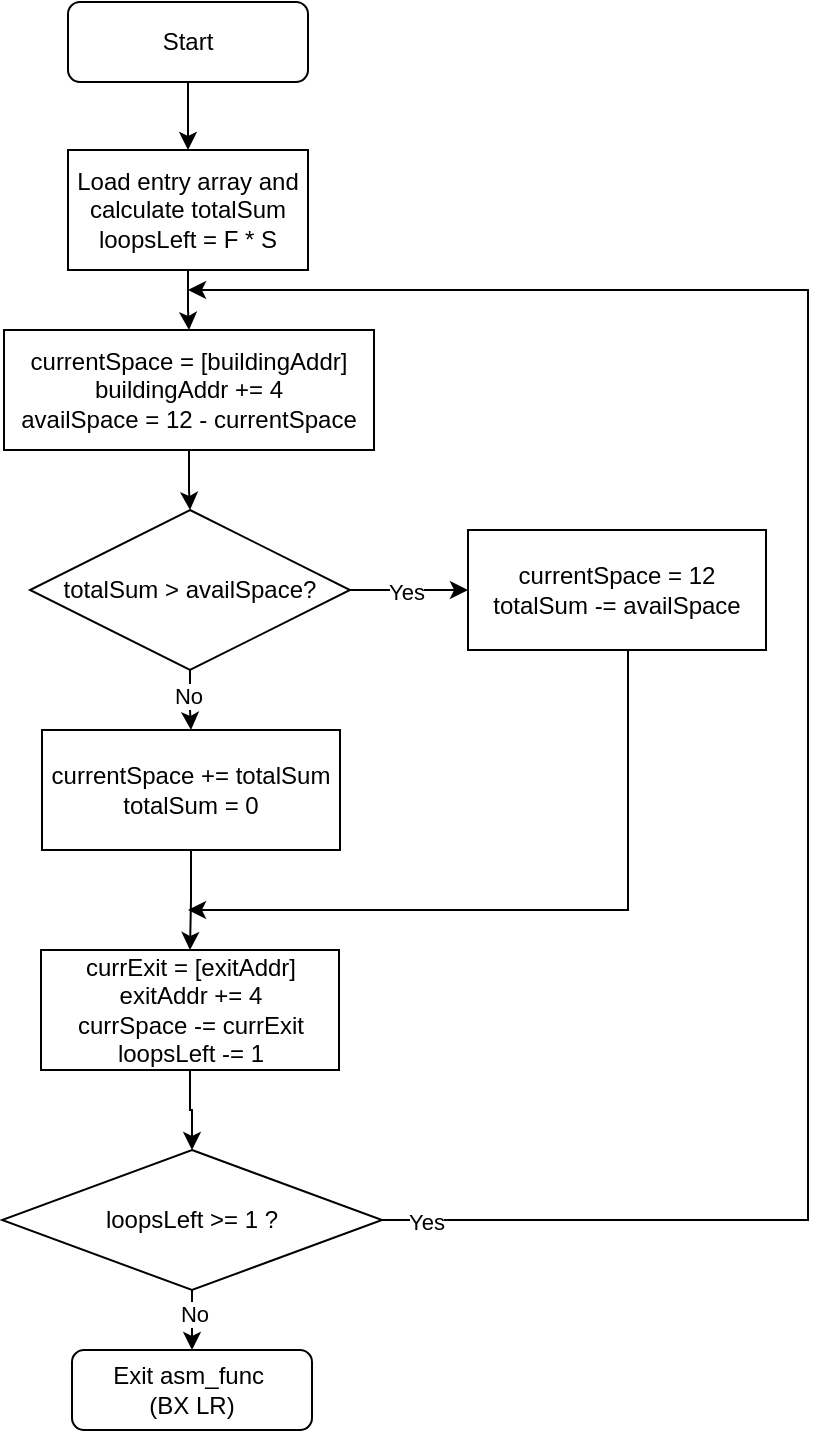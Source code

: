 <mxfile version="24.8.3">
  <diagram id="C5RBs43oDa-KdzZeNtuy" name="Page-1">
    <mxGraphModel dx="1222" dy="757" grid="1" gridSize="10" guides="1" tooltips="1" connect="1" arrows="1" fold="1" page="1" pageScale="1" pageWidth="827" pageHeight="1169" math="0" shadow="0">
      <root>
        <mxCell id="WIyWlLk6GJQsqaUBKTNV-0" />
        <mxCell id="WIyWlLk6GJQsqaUBKTNV-1" parent="WIyWlLk6GJQsqaUBKTNV-0" />
        <mxCell id="oZ6SIZspvuidvV_2NCAD-3" style="edgeStyle=orthogonalEdgeStyle;rounded=0;orthogonalLoop=1;jettySize=auto;html=1;entryX=0.5;entryY=0;entryDx=0;entryDy=0;" edge="1" parent="WIyWlLk6GJQsqaUBKTNV-1" source="WIyWlLk6GJQsqaUBKTNV-3" target="oZ6SIZspvuidvV_2NCAD-5">
          <mxGeometry relative="1" as="geometry">
            <mxPoint x="220" y="160" as="targetPoint" />
          </mxGeometry>
        </mxCell>
        <mxCell id="WIyWlLk6GJQsqaUBKTNV-3" value="Start" style="rounded=1;whiteSpace=wrap;html=1;fontSize=12;glass=0;strokeWidth=1;shadow=0;" parent="WIyWlLk6GJQsqaUBKTNV-1" vertex="1">
          <mxGeometry x="160" y="176" width="120" height="40" as="geometry" />
        </mxCell>
        <mxCell id="oZ6SIZspvuidvV_2NCAD-11" style="edgeStyle=orthogonalEdgeStyle;rounded=0;orthogonalLoop=1;jettySize=auto;html=1;entryX=0.5;entryY=0;entryDx=0;entryDy=0;" edge="1" parent="WIyWlLk6GJQsqaUBKTNV-1" source="oZ6SIZspvuidvV_2NCAD-4" target="oZ6SIZspvuidvV_2NCAD-10">
          <mxGeometry relative="1" as="geometry" />
        </mxCell>
        <mxCell id="oZ6SIZspvuidvV_2NCAD-31" value="No" style="edgeLabel;html=1;align=center;verticalAlign=middle;resizable=0;points=[];" vertex="1" connectable="0" parent="oZ6SIZspvuidvV_2NCAD-11">
          <mxGeometry x="-0.178" y="-1" relative="1" as="geometry">
            <mxPoint as="offset" />
          </mxGeometry>
        </mxCell>
        <mxCell id="oZ6SIZspvuidvV_2NCAD-15" style="edgeStyle=orthogonalEdgeStyle;rounded=0;orthogonalLoop=1;jettySize=auto;html=1;entryX=0;entryY=0.5;entryDx=0;entryDy=0;" edge="1" parent="WIyWlLk6GJQsqaUBKTNV-1" source="oZ6SIZspvuidvV_2NCAD-4" target="oZ6SIZspvuidvV_2NCAD-14">
          <mxGeometry relative="1" as="geometry" />
        </mxCell>
        <mxCell id="oZ6SIZspvuidvV_2NCAD-29" value="Yes" style="edgeLabel;html=1;align=center;verticalAlign=middle;resizable=0;points=[];" vertex="1" connectable="0" parent="oZ6SIZspvuidvV_2NCAD-15">
          <mxGeometry x="0.157" y="-1" relative="1" as="geometry">
            <mxPoint x="-6" as="offset" />
          </mxGeometry>
        </mxCell>
        <mxCell id="oZ6SIZspvuidvV_2NCAD-4" value="totalSum &amp;gt; availSpace?" style="rhombus;whiteSpace=wrap;html=1;" vertex="1" parent="WIyWlLk6GJQsqaUBKTNV-1">
          <mxGeometry x="141" y="430" width="160" height="80" as="geometry" />
        </mxCell>
        <mxCell id="oZ6SIZspvuidvV_2NCAD-8" style="edgeStyle=orthogonalEdgeStyle;rounded=0;orthogonalLoop=1;jettySize=auto;html=1;entryX=0.5;entryY=0;entryDx=0;entryDy=0;" edge="1" parent="WIyWlLk6GJQsqaUBKTNV-1" source="oZ6SIZspvuidvV_2NCAD-5" target="oZ6SIZspvuidvV_2NCAD-7">
          <mxGeometry relative="1" as="geometry" />
        </mxCell>
        <mxCell id="oZ6SIZspvuidvV_2NCAD-5" value="&lt;div&gt;Load entry array and calculate totalSum&lt;/div&gt;loopsLeft = F * S" style="rounded=0;whiteSpace=wrap;html=1;" vertex="1" parent="WIyWlLk6GJQsqaUBKTNV-1">
          <mxGeometry x="160" y="250" width="120" height="60" as="geometry" />
        </mxCell>
        <mxCell id="oZ6SIZspvuidvV_2NCAD-9" style="edgeStyle=orthogonalEdgeStyle;rounded=0;orthogonalLoop=1;jettySize=auto;html=1;entryX=0.5;entryY=0;entryDx=0;entryDy=0;" edge="1" parent="WIyWlLk6GJQsqaUBKTNV-1" source="oZ6SIZspvuidvV_2NCAD-7" target="oZ6SIZspvuidvV_2NCAD-4">
          <mxGeometry relative="1" as="geometry" />
        </mxCell>
        <mxCell id="oZ6SIZspvuidvV_2NCAD-7" value="currentSpace = [buildingAddr]&lt;div&gt;buildingAddr += 4&lt;/div&gt;&lt;div&gt;availSpace = 12 - currentSpace&lt;/div&gt;" style="rounded=0;whiteSpace=wrap;html=1;" vertex="1" parent="WIyWlLk6GJQsqaUBKTNV-1">
          <mxGeometry x="128" y="340" width="185" height="60" as="geometry" />
        </mxCell>
        <mxCell id="oZ6SIZspvuidvV_2NCAD-18" style="edgeStyle=orthogonalEdgeStyle;rounded=0;orthogonalLoop=1;jettySize=auto;html=1;entryX=0.5;entryY=0;entryDx=0;entryDy=0;" edge="1" parent="WIyWlLk6GJQsqaUBKTNV-1" source="oZ6SIZspvuidvV_2NCAD-10" target="oZ6SIZspvuidvV_2NCAD-17">
          <mxGeometry relative="1" as="geometry" />
        </mxCell>
        <mxCell id="oZ6SIZspvuidvV_2NCAD-10" value="&lt;div&gt;currentSpace += totalSum&lt;div&gt;totalSum = 0&lt;/div&gt;&lt;/div&gt;" style="rounded=0;whiteSpace=wrap;html=1;" vertex="1" parent="WIyWlLk6GJQsqaUBKTNV-1">
          <mxGeometry x="147" y="540" width="149" height="60" as="geometry" />
        </mxCell>
        <mxCell id="oZ6SIZspvuidvV_2NCAD-19" style="edgeStyle=orthogonalEdgeStyle;rounded=0;orthogonalLoop=1;jettySize=auto;html=1;" edge="1" parent="WIyWlLk6GJQsqaUBKTNV-1" source="oZ6SIZspvuidvV_2NCAD-14">
          <mxGeometry relative="1" as="geometry">
            <mxPoint x="220" y="630" as="targetPoint" />
            <Array as="points">
              <mxPoint x="440" y="630" />
              <mxPoint x="221" y="630" />
            </Array>
          </mxGeometry>
        </mxCell>
        <mxCell id="oZ6SIZspvuidvV_2NCAD-14" value="currentSpace = 12&lt;div&gt;totalSum -= availSpace&lt;/div&gt;" style="rounded=0;whiteSpace=wrap;html=1;" vertex="1" parent="WIyWlLk6GJQsqaUBKTNV-1">
          <mxGeometry x="360" y="440" width="149" height="60" as="geometry" />
        </mxCell>
        <mxCell id="oZ6SIZspvuidvV_2NCAD-22" style="edgeStyle=orthogonalEdgeStyle;rounded=0;orthogonalLoop=1;jettySize=auto;html=1;entryX=0.5;entryY=0;entryDx=0;entryDy=0;" edge="1" parent="WIyWlLk6GJQsqaUBKTNV-1" source="oZ6SIZspvuidvV_2NCAD-17" target="oZ6SIZspvuidvV_2NCAD-21">
          <mxGeometry relative="1" as="geometry" />
        </mxCell>
        <mxCell id="oZ6SIZspvuidvV_2NCAD-17" value="currExit = [exitAddr]&lt;div&gt;exitAddr += 4&lt;/div&gt;&lt;div&gt;currSpace -= currExit&lt;/div&gt;&lt;div&gt;loopsLeft -= 1&lt;/div&gt;" style="rounded=0;whiteSpace=wrap;html=1;" vertex="1" parent="WIyWlLk6GJQsqaUBKTNV-1">
          <mxGeometry x="146.5" y="650" width="149" height="60" as="geometry" />
        </mxCell>
        <mxCell id="oZ6SIZspvuidvV_2NCAD-24" style="edgeStyle=orthogonalEdgeStyle;rounded=0;orthogonalLoop=1;jettySize=auto;html=1;" edge="1" parent="WIyWlLk6GJQsqaUBKTNV-1" source="oZ6SIZspvuidvV_2NCAD-21">
          <mxGeometry relative="1" as="geometry">
            <mxPoint x="220" y="320" as="targetPoint" />
            <Array as="points">
              <mxPoint x="530" y="785" />
              <mxPoint x="530" y="320" />
            </Array>
          </mxGeometry>
        </mxCell>
        <mxCell id="oZ6SIZspvuidvV_2NCAD-25" value="Yes" style="edgeLabel;html=1;align=center;verticalAlign=middle;resizable=0;points=[];" vertex="1" connectable="0" parent="oZ6SIZspvuidvV_2NCAD-24">
          <mxGeometry x="-0.86" y="-1" relative="1" as="geometry">
            <mxPoint x="-47" as="offset" />
          </mxGeometry>
        </mxCell>
        <mxCell id="oZ6SIZspvuidvV_2NCAD-27" style="edgeStyle=orthogonalEdgeStyle;rounded=0;orthogonalLoop=1;jettySize=auto;html=1;entryX=0.5;entryY=0;entryDx=0;entryDy=0;" edge="1" parent="WIyWlLk6GJQsqaUBKTNV-1" source="oZ6SIZspvuidvV_2NCAD-21" target="oZ6SIZspvuidvV_2NCAD-26">
          <mxGeometry relative="1" as="geometry" />
        </mxCell>
        <mxCell id="oZ6SIZspvuidvV_2NCAD-28" value="No" style="edgeLabel;html=1;align=center;verticalAlign=middle;resizable=0;points=[];" vertex="1" connectable="0" parent="oZ6SIZspvuidvV_2NCAD-27">
          <mxGeometry x="-0.514" y="1" relative="1" as="geometry">
            <mxPoint as="offset" />
          </mxGeometry>
        </mxCell>
        <mxCell id="oZ6SIZspvuidvV_2NCAD-21" value="loopsLeft &amp;gt;= 1 ?" style="rhombus;whiteSpace=wrap;html=1;" vertex="1" parent="WIyWlLk6GJQsqaUBKTNV-1">
          <mxGeometry x="127" y="750" width="190" height="70" as="geometry" />
        </mxCell>
        <mxCell id="oZ6SIZspvuidvV_2NCAD-26" value="Exit asm_func&amp;nbsp;&lt;div&gt;(BX LR)&lt;/div&gt;" style="rounded=1;whiteSpace=wrap;html=1;fontSize=12;glass=0;strokeWidth=1;shadow=0;" vertex="1" parent="WIyWlLk6GJQsqaUBKTNV-1">
          <mxGeometry x="162" y="850" width="120" height="40" as="geometry" />
        </mxCell>
      </root>
    </mxGraphModel>
  </diagram>
</mxfile>
